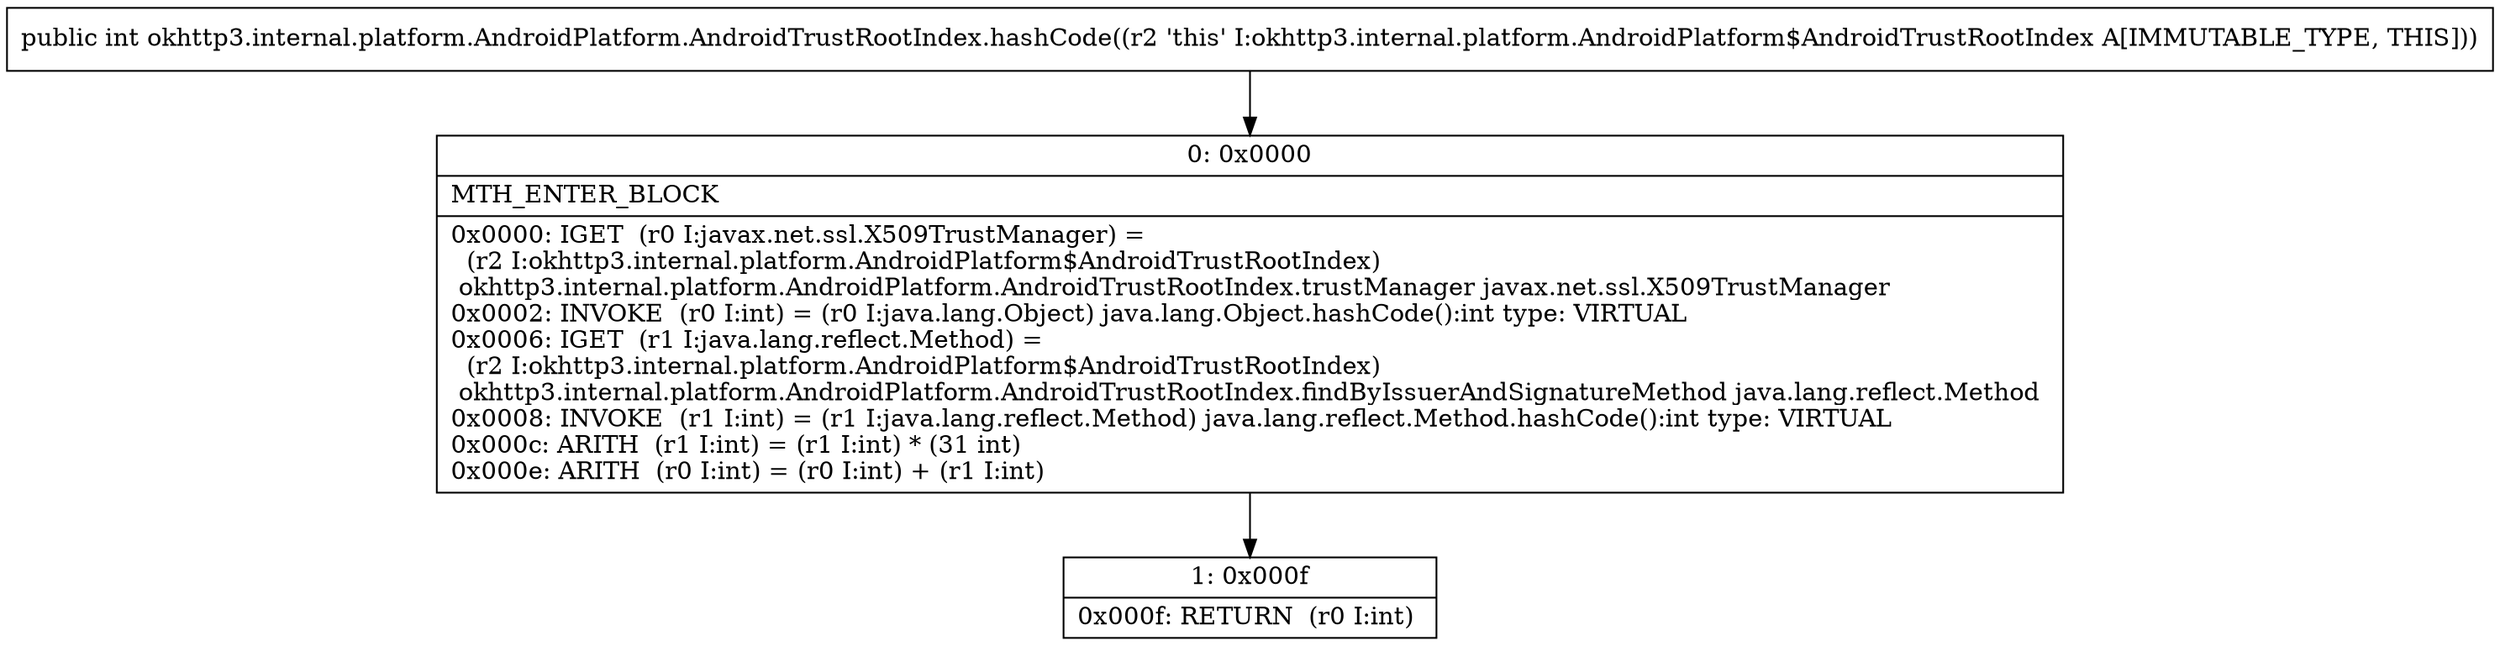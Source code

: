 digraph "CFG forokhttp3.internal.platform.AndroidPlatform.AndroidTrustRootIndex.hashCode()I" {
Node_0 [shape=record,label="{0\:\ 0x0000|MTH_ENTER_BLOCK\l|0x0000: IGET  (r0 I:javax.net.ssl.X509TrustManager) = \l  (r2 I:okhttp3.internal.platform.AndroidPlatform$AndroidTrustRootIndex)\l okhttp3.internal.platform.AndroidPlatform.AndroidTrustRootIndex.trustManager javax.net.ssl.X509TrustManager \l0x0002: INVOKE  (r0 I:int) = (r0 I:java.lang.Object) java.lang.Object.hashCode():int type: VIRTUAL \l0x0006: IGET  (r1 I:java.lang.reflect.Method) = \l  (r2 I:okhttp3.internal.platform.AndroidPlatform$AndroidTrustRootIndex)\l okhttp3.internal.platform.AndroidPlatform.AndroidTrustRootIndex.findByIssuerAndSignatureMethod java.lang.reflect.Method \l0x0008: INVOKE  (r1 I:int) = (r1 I:java.lang.reflect.Method) java.lang.reflect.Method.hashCode():int type: VIRTUAL \l0x000c: ARITH  (r1 I:int) = (r1 I:int) * (31 int) \l0x000e: ARITH  (r0 I:int) = (r0 I:int) + (r1 I:int) \l}"];
Node_1 [shape=record,label="{1\:\ 0x000f|0x000f: RETURN  (r0 I:int) \l}"];
MethodNode[shape=record,label="{public int okhttp3.internal.platform.AndroidPlatform.AndroidTrustRootIndex.hashCode((r2 'this' I:okhttp3.internal.platform.AndroidPlatform$AndroidTrustRootIndex A[IMMUTABLE_TYPE, THIS])) }"];
MethodNode -> Node_0;
Node_0 -> Node_1;
}

